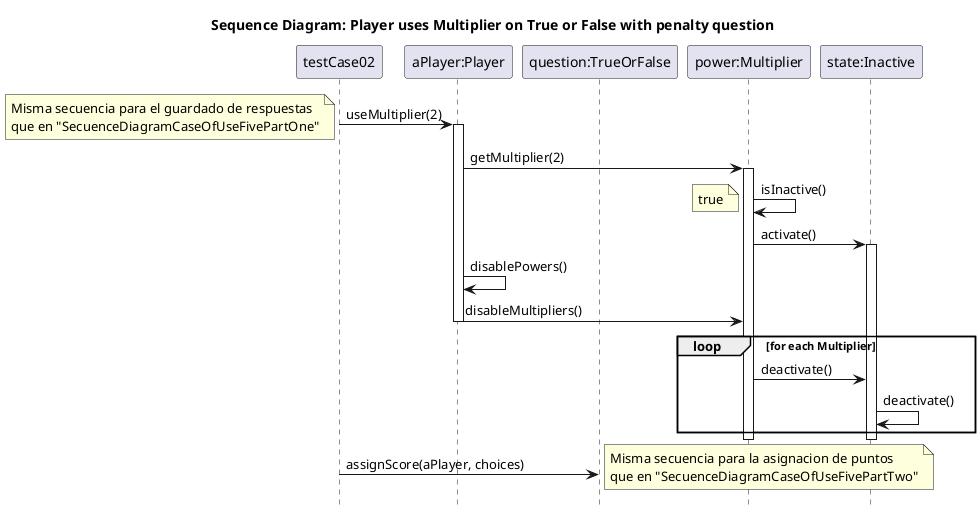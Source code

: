 Jugador activa el poder multiplier en
una pregunta de verdadero o falso con penalidad

@startuml Diag rama de Secuencia
title Sequence Diagram: Player uses Multiplier on True or False with penalty question


hide footbox

participant "testCase02" as actor
participant "aPlayer:Player" as player
participant "question:TrueOrFalse" as question
participant "power:Multiplier" as power
participant "state:Inactive" as state




actor -> player: useMultiplier(2)
note left
    Misma secuencia para el guardado de respuestas 
    que en "SecuenceDiagramCaseOfUseFivePartOne"
end note
activate player
player -> power: getMultiplier(2)
activate power
power -> power: isInactive()
note left: true
power -> state: activate()
activate state

player -> player: disablePowers()
player -> power: disableMultipliers()
deactivate player
loop for each Multiplier
power -> state: deactivate()
state -> state: deactivate()
end loop
deactivate power
deactivate state
actor -> question: assignScore(aPlayer, choices)
note right
    Misma secuencia para la asignacion de puntos
    que en "SecuenceDiagramCaseOfUseFivePartTwo"
end note


@enduml